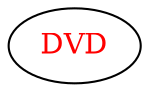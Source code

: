 digraph dependencyGraph {
 concentrate=true;
 ranksep="2.0";
 rankdir="LR"; 
 splines="ortho";
"DVD" [fontcolor="red"];
}